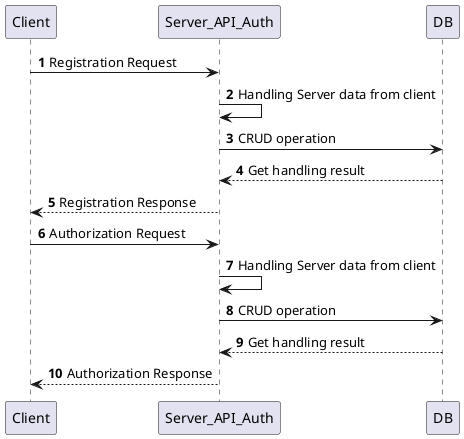 @startuml
'https://plantuml.com/sequence-diagram

autonumber
    'Registration
    Client -> Server_API_Auth: Registration Request
    Server_API_Auth -> Server_API_Auth : Handling Server data from client

    Server_API_Auth -> DB: CRUD operation
    Server_API_Auth <-- DB: Get handling result

    Client <-- Server_API_Auth: Registration Response

    'Authorization
    Client -> Server_API_Auth: Authorization Request
    Server_API_Auth -> Server_API_Auth : Handling Server data from client

    Server_API_Auth -> DB: CRUD operation
    Server_API_Auth <-- DB: Get handling result

    Client <-- Server_API_Auth: Authorization Response
@enduml